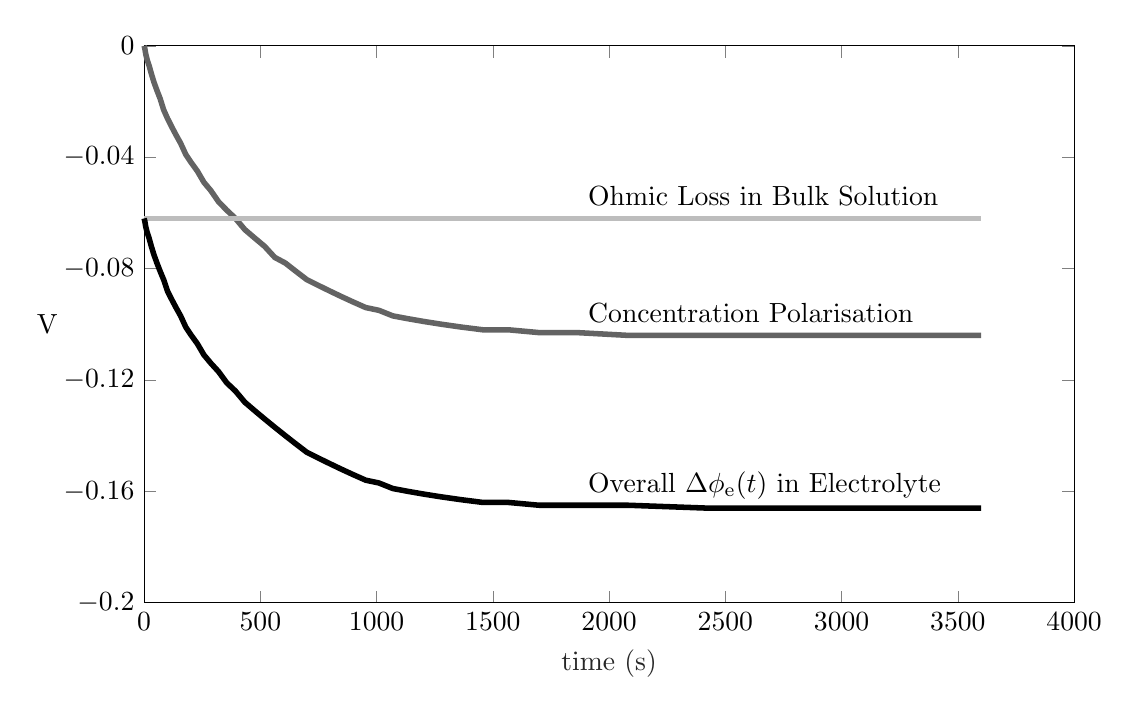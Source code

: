 % This file was created by matlab2tikz.
%
\definecolor{mycolor1}{rgb}{0.388,0.388,0.388}%
\definecolor{mycolor2}{rgb}{0.741,0.741,0.741}%
%
\begin{tikzpicture}

\begin{axis}[%
width=118.108mm,
height=70.726mm,
at={(0mm,0mm)},
scale only axis,
clip=false,
xmin=0,
xmax=4000,
xtick={0,500,1000,1500,2000,2500,3000,3500,4000},
xlabel style={font=\color{white!15!black}},
xlabel={time (s)},
ymin=-0.2,
ymax=0,
ytick={ -0.2, -0.16, -0.12, -0.08, -0.04,     0},
ylabel style={font=\color{white!15!black}},
ylabel={V},
axis background/.style={fill=white},
legend style={font=\footnotesize},title style={yshift=-1.75ex,},xticklabel style={/pgf/number format/1000 sep=, /pgf/number format/precision=0,/pgf/number format/fixed,/pgf/number format/fixed zerofill,},yticklabel style={/pgf/number format/1000 sep=, /pgf/number format/precision=2, /pgf/number format/fixed, }, ylabel absolute,  ylabel style={rotate=-90}
]
\addplot [color=mycolor1, line width=2.0pt, forget plot]
  table[row sep=crcr]{%
0	0\\
3	-0.001\\
7	-0.003\\
13	-0.005\\
21	-0.007\\
31	-0.01\\
42	-0.013\\
55	-0.016\\
69	-0.019\\
84	-0.023\\
100	-0.026\\
118	-0.029\\
137	-0.032\\
157	-0.035\\
179	-0.039\\
203	-0.042\\
229	-0.045\\
257	-0.049\\
287	-0.052\\
320	-0.056\\
355	-0.059\\
393	-0.062\\
433	-0.066\\
475	-0.069\\
518	-0.072\\
562	-0.076\\
607	-0.078\\
653	-0.081\\
700	-0.084\\
748	-0.086\\
797	-0.088\\
847	-0.09\\
899	-0.092\\
953	-0.094\\
1010	-0.095\\
1070	-0.097\\
1134	-0.098\\
1203	-0.099\\
1279	-0.1\\
1363	-0.101\\
1458	-0.102\\
1568	-0.102\\
1699	-0.103\\
1863	-0.103\\
2082	-0.104\\
2413	-0.104\\
3068	-0.104\\
3600	-0.104\\
};
\addplot [color=mycolor2, line width=2.0pt, forget plot]
  table[row sep=crcr]{%
0	-0.062\\
3600	-0.062\\
};
\addplot [color=black, line width=2.0pt, forget plot]
  table[row sep=crcr]{%
0	-0.062\\
3	-0.063\\
7	-0.065\\
13	-0.067\\
21	-0.069\\
31	-0.072\\
42	-0.075\\
55	-0.078\\
69	-0.081\\
84	-0.084\\
100	-0.088\\
118	-0.091\\
137	-0.094\\
157	-0.097\\
179	-0.101\\
203	-0.104\\
229	-0.107\\
257	-0.111\\
287	-0.114\\
320	-0.117\\
355	-0.121\\
393	-0.124\\
433	-0.128\\
475	-0.131\\
518	-0.134\\
562	-0.137\\
607	-0.14\\
653	-0.143\\
700	-0.146\\
748	-0.148\\
797	-0.15\\
847	-0.152\\
899	-0.154\\
953	-0.156\\
1010	-0.157\\
1070	-0.159\\
1134	-0.16\\
1203	-0.161\\
1279	-0.162\\
1363	-0.163\\
1458	-0.164\\
1568	-0.164\\
1699	-0.165\\
1863	-0.165\\
2082	-0.165\\
2413	-0.166\\
3068	-0.166\\
3600	-0.166\\
};
\node[right, align=left]
at (rel axis cs:0.467,0.52) {Concentration Polarisation};
\node[right, align=left]
at (rel axis cs:0.467,0.73) {Ohmic Loss in Bulk Solution};
\node[right, align=left]
at (rel axis cs:0.467,0.21) {Overall $\Delta \phi_\mathrm{e}(t)$ in Electrolyte};
\end{axis}
\end{tikzpicture}%